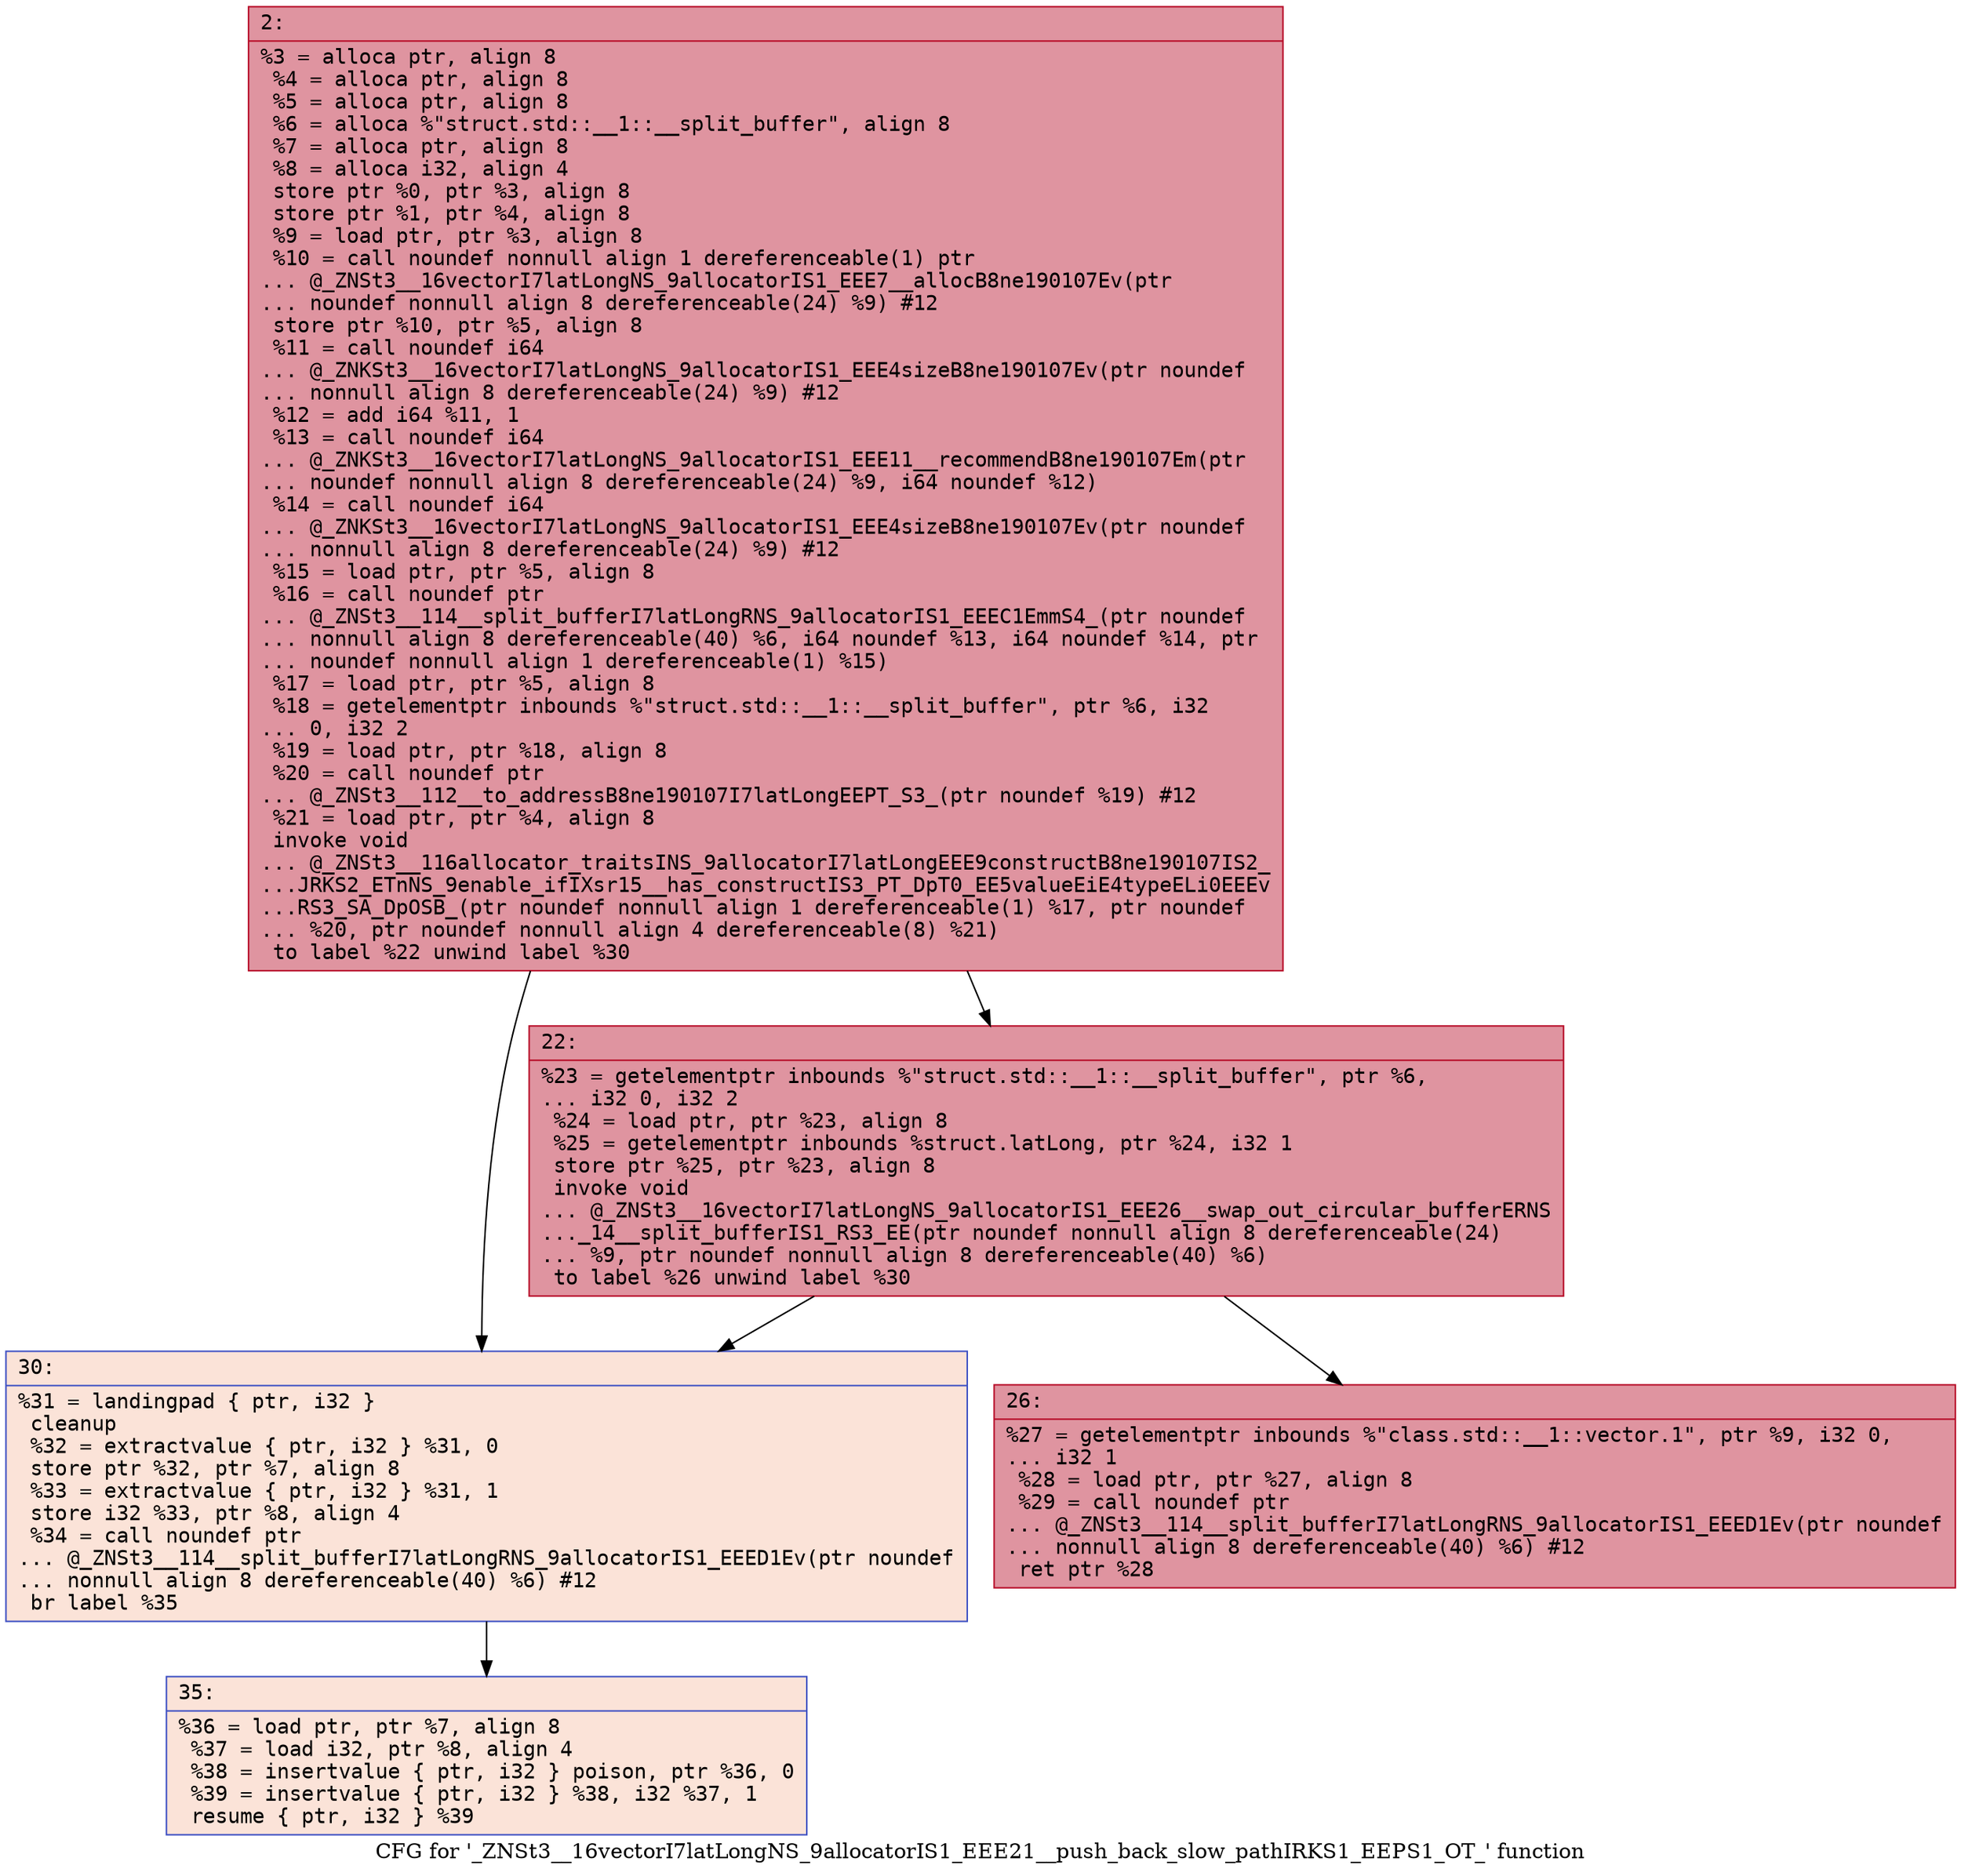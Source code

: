digraph "CFG for '_ZNSt3__16vectorI7latLongNS_9allocatorIS1_EEE21__push_back_slow_pathIRKS1_EEPS1_OT_' function" {
	label="CFG for '_ZNSt3__16vectorI7latLongNS_9allocatorIS1_EEE21__push_back_slow_pathIRKS1_EEPS1_OT_' function";

	Node0x600001760af0 [shape=record,color="#b70d28ff", style=filled, fillcolor="#b70d2870" fontname="Courier",label="{2:\l|  %3 = alloca ptr, align 8\l  %4 = alloca ptr, align 8\l  %5 = alloca ptr, align 8\l  %6 = alloca %\"struct.std::__1::__split_buffer\", align 8\l  %7 = alloca ptr, align 8\l  %8 = alloca i32, align 4\l  store ptr %0, ptr %3, align 8\l  store ptr %1, ptr %4, align 8\l  %9 = load ptr, ptr %3, align 8\l  %10 = call noundef nonnull align 1 dereferenceable(1) ptr\l... @_ZNSt3__16vectorI7latLongNS_9allocatorIS1_EEE7__allocB8ne190107Ev(ptr\l... noundef nonnull align 8 dereferenceable(24) %9) #12\l  store ptr %10, ptr %5, align 8\l  %11 = call noundef i64\l... @_ZNKSt3__16vectorI7latLongNS_9allocatorIS1_EEE4sizeB8ne190107Ev(ptr noundef\l... nonnull align 8 dereferenceable(24) %9) #12\l  %12 = add i64 %11, 1\l  %13 = call noundef i64\l... @_ZNKSt3__16vectorI7latLongNS_9allocatorIS1_EEE11__recommendB8ne190107Em(ptr\l... noundef nonnull align 8 dereferenceable(24) %9, i64 noundef %12)\l  %14 = call noundef i64\l... @_ZNKSt3__16vectorI7latLongNS_9allocatorIS1_EEE4sizeB8ne190107Ev(ptr noundef\l... nonnull align 8 dereferenceable(24) %9) #12\l  %15 = load ptr, ptr %5, align 8\l  %16 = call noundef ptr\l... @_ZNSt3__114__split_bufferI7latLongRNS_9allocatorIS1_EEEC1EmmS4_(ptr noundef\l... nonnull align 8 dereferenceable(40) %6, i64 noundef %13, i64 noundef %14, ptr\l... noundef nonnull align 1 dereferenceable(1) %15)\l  %17 = load ptr, ptr %5, align 8\l  %18 = getelementptr inbounds %\"struct.std::__1::__split_buffer\", ptr %6, i32\l... 0, i32 2\l  %19 = load ptr, ptr %18, align 8\l  %20 = call noundef ptr\l... @_ZNSt3__112__to_addressB8ne190107I7latLongEEPT_S3_(ptr noundef %19) #12\l  %21 = load ptr, ptr %4, align 8\l  invoke void\l... @_ZNSt3__116allocator_traitsINS_9allocatorI7latLongEEE9constructB8ne190107IS2_\l...JRKS2_ETnNS_9enable_ifIXsr15__has_constructIS3_PT_DpT0_EE5valueEiE4typeELi0EEEv\l...RS3_SA_DpOSB_(ptr noundef nonnull align 1 dereferenceable(1) %17, ptr noundef\l... %20, ptr noundef nonnull align 4 dereferenceable(8) %21)\l          to label %22 unwind label %30\l}"];
	Node0x600001760af0 -> Node0x600001760b40[tooltip="2 -> 22\nProbability 100.00%" ];
	Node0x600001760af0 -> Node0x600001760be0[tooltip="2 -> 30\nProbability 0.00%" ];
	Node0x600001760b40 [shape=record,color="#b70d28ff", style=filled, fillcolor="#b70d2870" fontname="Courier",label="{22:\l|  %23 = getelementptr inbounds %\"struct.std::__1::__split_buffer\", ptr %6,\l... i32 0, i32 2\l  %24 = load ptr, ptr %23, align 8\l  %25 = getelementptr inbounds %struct.latLong, ptr %24, i32 1\l  store ptr %25, ptr %23, align 8\l  invoke void\l... @_ZNSt3__16vectorI7latLongNS_9allocatorIS1_EEE26__swap_out_circular_bufferERNS\l..._14__split_bufferIS1_RS3_EE(ptr noundef nonnull align 8 dereferenceable(24)\l... %9, ptr noundef nonnull align 8 dereferenceable(40) %6)\l          to label %26 unwind label %30\l}"];
	Node0x600001760b40 -> Node0x600001760b90[tooltip="22 -> 26\nProbability 100.00%" ];
	Node0x600001760b40 -> Node0x600001760be0[tooltip="22 -> 30\nProbability 0.00%" ];
	Node0x600001760b90 [shape=record,color="#b70d28ff", style=filled, fillcolor="#b70d2870" fontname="Courier",label="{26:\l|  %27 = getelementptr inbounds %\"class.std::__1::vector.1\", ptr %9, i32 0,\l... i32 1\l  %28 = load ptr, ptr %27, align 8\l  %29 = call noundef ptr\l... @_ZNSt3__114__split_bufferI7latLongRNS_9allocatorIS1_EEED1Ev(ptr noundef\l... nonnull align 8 dereferenceable(40) %6) #12\l  ret ptr %28\l}"];
	Node0x600001760be0 [shape=record,color="#3d50c3ff", style=filled, fillcolor="#f6bfa670" fontname="Courier",label="{30:\l|  %31 = landingpad \{ ptr, i32 \}\l          cleanup\l  %32 = extractvalue \{ ptr, i32 \} %31, 0\l  store ptr %32, ptr %7, align 8\l  %33 = extractvalue \{ ptr, i32 \} %31, 1\l  store i32 %33, ptr %8, align 4\l  %34 = call noundef ptr\l... @_ZNSt3__114__split_bufferI7latLongRNS_9allocatorIS1_EEED1Ev(ptr noundef\l... nonnull align 8 dereferenceable(40) %6) #12\l  br label %35\l}"];
	Node0x600001760be0 -> Node0x600001760c30[tooltip="30 -> 35\nProbability 100.00%" ];
	Node0x600001760c30 [shape=record,color="#3d50c3ff", style=filled, fillcolor="#f6bfa670" fontname="Courier",label="{35:\l|  %36 = load ptr, ptr %7, align 8\l  %37 = load i32, ptr %8, align 4\l  %38 = insertvalue \{ ptr, i32 \} poison, ptr %36, 0\l  %39 = insertvalue \{ ptr, i32 \} %38, i32 %37, 1\l  resume \{ ptr, i32 \} %39\l}"];
}
